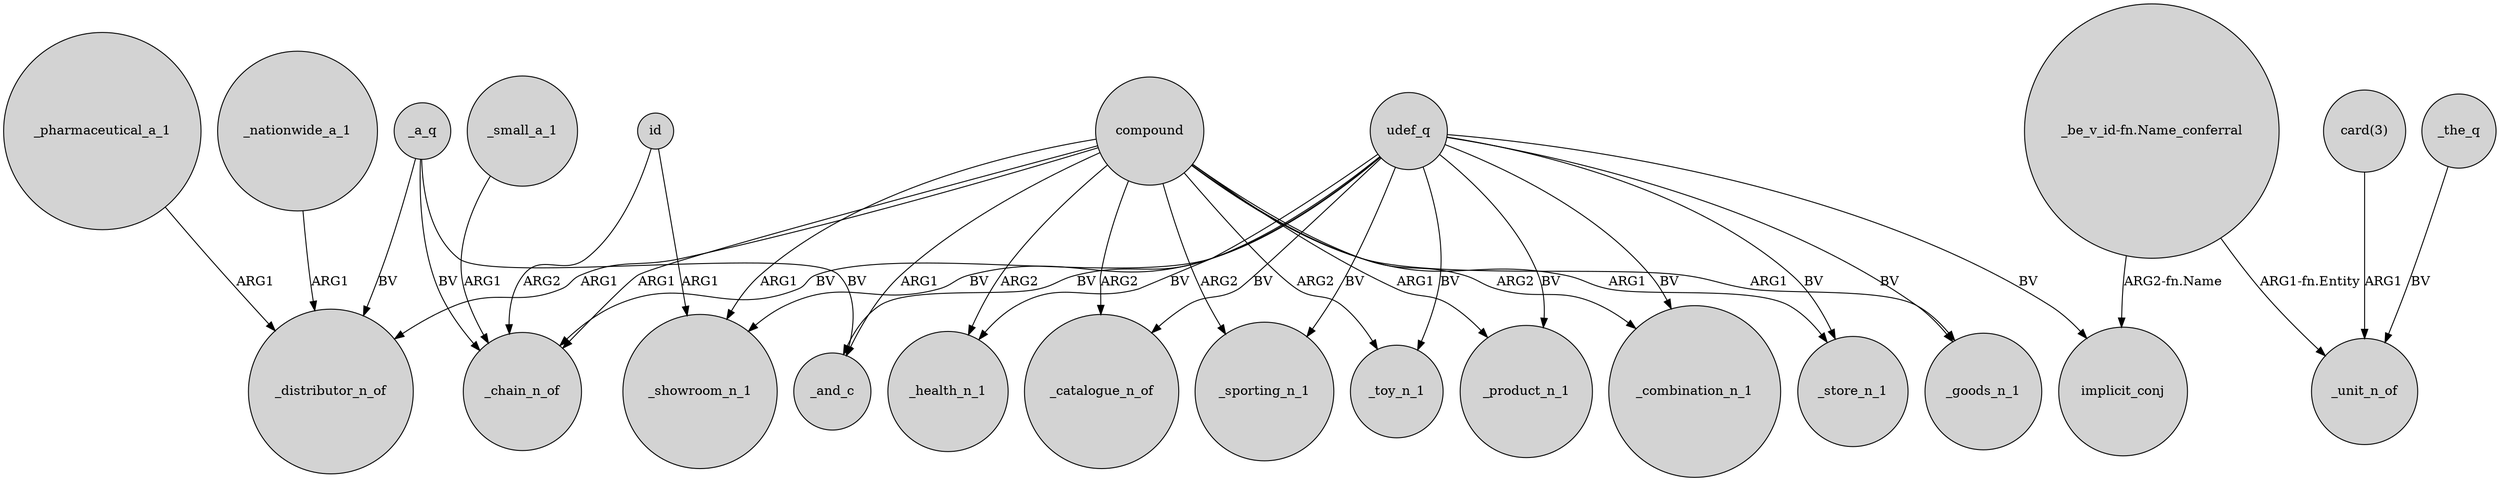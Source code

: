 digraph {
	node [shape=circle style=filled]
	compound -> _distributor_n_of [label=ARG1]
	udef_q -> _health_n_1 [label=BV]
	compound -> _showroom_n_1 [label=ARG1]
	compound -> _and_c [label=ARG1]
	udef_q -> _catalogue_n_of [label=BV]
	compound -> _chain_n_of [label=ARG1]
	_a_q -> _and_c [label=BV]
	compound -> _health_n_1 [label=ARG2]
	_a_q -> _chain_n_of [label=BV]
	udef_q -> _sporting_n_1 [label=BV]
	_pharmaceutical_a_1 -> _distributor_n_of [label=ARG1]
	compound -> _sporting_n_1 [label=ARG2]
	compound -> _toy_n_1 [label=ARG2]
	udef_q -> _product_n_1 [label=BV]
	udef_q -> _and_c [label=BV]
	udef_q -> _chain_n_of [label=BV]
	udef_q -> _showroom_n_1 [label=BV]
	"_be_v_id-fn.Name_conferral" -> _unit_n_of [label="ARG1-fn.Entity"]
	id -> _showroom_n_1 [label=ARG1]
	udef_q -> _combination_n_1 [label=BV]
	udef_q -> _toy_n_1 [label=BV]
	udef_q -> _store_n_1 [label=BV]
	_small_a_1 -> _chain_n_of [label=ARG1]
	compound -> _combination_n_1 [label=ARG2]
	"card(3)" -> _unit_n_of [label=ARG1]
	compound -> _store_n_1 [label=ARG1]
	_nationwide_a_1 -> _distributor_n_of [label=ARG1]
	udef_q -> _goods_n_1 [label=BV]
	compound -> _goods_n_1 [label=ARG1]
	compound -> _catalogue_n_of [label=ARG2]
	compound -> _product_n_1 [label=ARG1]
	_the_q -> _unit_n_of [label=BV]
	id -> _chain_n_of [label=ARG2]
	udef_q -> implicit_conj [label=BV]
	"_be_v_id-fn.Name_conferral" -> implicit_conj [label="ARG2-fn.Name"]
	_a_q -> _distributor_n_of [label=BV]
}
